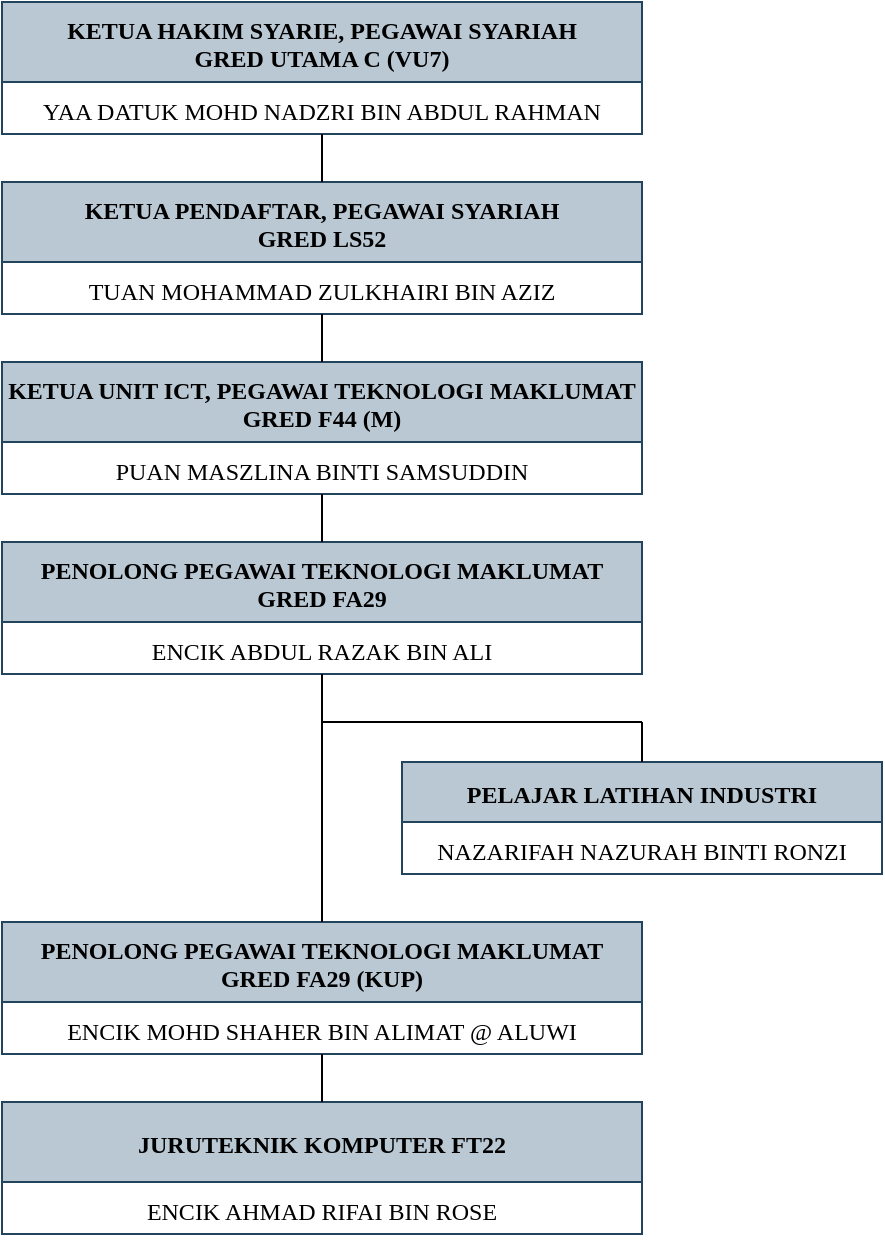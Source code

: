 <mxfile version="15.3.7" type="github">
  <diagram id="prtHgNgQTEPvFCAcTncT" name="Page-1">
    <mxGraphModel dx="868" dy="425" grid="1" gridSize="10" guides="1" tooltips="1" connect="1" arrows="1" fold="1" page="1" pageScale="1" pageWidth="827" pageHeight="1169" math="0" shadow="0">
      <root>
        <mxCell id="0" />
        <mxCell id="1" parent="0" />
        <mxCell id="SnzwPMzrApXxFTvkDAGG-2" value="KETUA PENDAFTAR, PEGAWAI SYARIAH&#xa;GRED LS52" style="swimlane;fontStyle=1;childLayout=stackLayout;horizontal=1;startSize=40;horizontalStack=0;resizeParent=1;resizeParentMax=0;resizeLast=0;collapsible=1;marginBottom=0;fontFamily=Times New Roman;verticalAlign=middle;spacingTop=1;fillColor=#bac8d3;strokeColor=#23445d;" vertex="1" parent="1">
          <mxGeometry x="240" y="130" width="320" height="66" as="geometry" />
        </mxCell>
        <mxCell id="SnzwPMzrApXxFTvkDAGG-3" value="TUAN MOHAMMAD ZULKHAIRI BIN AZIZ" style="text;align=center;verticalAlign=top;spacingLeft=4;spacingRight=4;overflow=hidden;rotatable=0;points=[[0,0.5],[1,0.5]];portConstraint=eastwest;fontFamily=Times New Roman;spacingTop=1;" vertex="1" parent="SnzwPMzrApXxFTvkDAGG-2">
          <mxGeometry y="40" width="320" height="26" as="geometry" />
        </mxCell>
        <mxCell id="SnzwPMzrApXxFTvkDAGG-11" value="JURUTEKNIK KOMPUTER FT22" style="swimlane;fontStyle=1;childLayout=stackLayout;horizontal=1;startSize=40;horizontalStack=0;resizeParent=1;resizeParentMax=0;resizeLast=0;collapsible=1;marginBottom=0;fontFamily=Times New Roman;verticalAlign=middle;spacingTop=1;fillColor=#bac8d3;strokeColor=#23445d;" vertex="1" parent="1">
          <mxGeometry x="240" y="590" width="320" height="66" as="geometry" />
        </mxCell>
        <mxCell id="SnzwPMzrApXxFTvkDAGG-12" value="ENCIK AHMAD RIFAI BIN ROSE" style="text;align=center;verticalAlign=top;spacingLeft=4;spacingRight=4;overflow=hidden;rotatable=0;points=[[0,0.5],[1,0.5]];portConstraint=eastwest;fontFamily=Times New Roman;spacingTop=1;" vertex="1" parent="SnzwPMzrApXxFTvkDAGG-11">
          <mxGeometry y="40" width="320" height="26" as="geometry" />
        </mxCell>
        <mxCell id="SnzwPMzrApXxFTvkDAGG-13" value="PELAJAR LATIHAN INDUSTRI" style="swimlane;fontStyle=1;childLayout=stackLayout;horizontal=1;startSize=30;horizontalStack=0;resizeParent=1;resizeParentMax=0;resizeLast=0;collapsible=1;marginBottom=0;fontFamily=Times New Roman;verticalAlign=middle;spacingTop=1;fillColor=#bac8d3;strokeColor=#23445d;" vertex="1" parent="1">
          <mxGeometry x="440" y="420" width="240" height="56" as="geometry" />
        </mxCell>
        <mxCell id="SnzwPMzrApXxFTvkDAGG-14" value="NAZARIFAH NAZURAH BINTI RONZI" style="text;align=center;verticalAlign=top;spacingLeft=4;spacingRight=4;overflow=hidden;rotatable=0;points=[[0,0.5],[1,0.5]];portConstraint=eastwest;fontFamily=Times New Roman;spacingTop=1;" vertex="1" parent="SnzwPMzrApXxFTvkDAGG-13">
          <mxGeometry y="30" width="240" height="26" as="geometry" />
        </mxCell>
        <mxCell id="SnzwPMzrApXxFTvkDAGG-15" value="KETUA HAKIM SYARIE, PEGAWAI SYARIAH&#xa;GRED UTAMA C (VU7)" style="swimlane;fontStyle=1;childLayout=stackLayout;horizontal=1;startSize=40;horizontalStack=0;resizeParent=1;resizeParentMax=0;resizeLast=0;collapsible=1;marginBottom=0;fontFamily=Times New Roman;verticalAlign=middle;spacingTop=1;labelBackgroundColor=none;fillColor=#bac8d3;strokeColor=#23445d;" vertex="1" parent="1">
          <mxGeometry x="240" y="40" width="320" height="66" as="geometry" />
        </mxCell>
        <mxCell id="SnzwPMzrApXxFTvkDAGG-16" value="YAA DATUK MOHD NADZRI BIN ABDUL RAHMAN" style="text;align=center;verticalAlign=top;spacingLeft=4;spacingRight=4;overflow=hidden;rotatable=0;points=[[0,0.5],[1,0.5]];portConstraint=eastwest;fontFamily=Times New Roman;spacingTop=1;" vertex="1" parent="SnzwPMzrApXxFTvkDAGG-15">
          <mxGeometry y="40" width="320" height="26" as="geometry" />
        </mxCell>
        <mxCell id="SnzwPMzrApXxFTvkDAGG-17" value="PENOLONG PEGAWAI TEKNOLOGI MAKLUMAT&#xa;GRED FA29 (KUP)" style="swimlane;fontStyle=1;childLayout=stackLayout;horizontal=1;startSize=40;horizontalStack=0;resizeParent=1;resizeParentMax=0;resizeLast=0;collapsible=1;marginBottom=0;fontFamily=Times New Roman;verticalAlign=middle;spacingTop=1;fillColor=#bac8d3;strokeColor=#23445d;" vertex="1" parent="1">
          <mxGeometry x="240" y="500" width="320" height="66" as="geometry" />
        </mxCell>
        <mxCell id="SnzwPMzrApXxFTvkDAGG-18" value="ENCIK MOHD SHAHER BIN ALIMAT @ ALUWI" style="text;align=center;verticalAlign=top;spacingLeft=4;spacingRight=4;overflow=hidden;rotatable=0;points=[[0,0.5],[1,0.5]];portConstraint=eastwest;fontFamily=Times New Roman;spacingTop=1;" vertex="1" parent="SnzwPMzrApXxFTvkDAGG-17">
          <mxGeometry y="40" width="320" height="26" as="geometry" />
        </mxCell>
        <mxCell id="SnzwPMzrApXxFTvkDAGG-19" value="KETUA UNIT ICT, PEGAWAI TEKNOLOGI MAKLUMAT&#xa;GRED F44 (M)" style="swimlane;fontStyle=1;childLayout=stackLayout;horizontal=1;startSize=40;horizontalStack=0;resizeParent=1;resizeParentMax=0;resizeLast=0;collapsible=1;marginBottom=0;fontFamily=Times New Roman;verticalAlign=middle;spacingTop=1;fillColor=#bac8d3;strokeColor=#23445d;" vertex="1" parent="1">
          <mxGeometry x="240" y="220" width="320" height="66" as="geometry" />
        </mxCell>
        <mxCell id="SnzwPMzrApXxFTvkDAGG-20" value="PUAN MASZLINA BINTI SAMSUDDIN" style="text;align=center;verticalAlign=top;spacingLeft=4;spacingRight=4;overflow=hidden;rotatable=0;points=[[0,0.5],[1,0.5]];portConstraint=eastwest;fontFamily=Times New Roman;spacingTop=1;" vertex="1" parent="SnzwPMzrApXxFTvkDAGG-19">
          <mxGeometry y="40" width="320" height="26" as="geometry" />
        </mxCell>
        <mxCell id="SnzwPMzrApXxFTvkDAGG-21" value="PENOLONG PEGAWAI TEKNOLOGI MAKLUMAT&#xa;GRED FA29" style="swimlane;fontStyle=1;childLayout=stackLayout;horizontal=1;startSize=40;horizontalStack=0;resizeParent=1;resizeParentMax=0;resizeLast=0;collapsible=1;marginBottom=0;fontFamily=Times New Roman;verticalAlign=middle;spacingTop=1;fillColor=#bac8d3;strokeColor=#23445d;" vertex="1" parent="1">
          <mxGeometry x="240" y="310" width="320" height="66" as="geometry" />
        </mxCell>
        <mxCell id="SnzwPMzrApXxFTvkDAGG-22" value="ENCIK ABDUL RAZAK BIN ALI" style="text;align=center;verticalAlign=top;spacingLeft=4;spacingRight=4;overflow=hidden;rotatable=0;points=[[0,0.5],[1,0.5]];portConstraint=eastwest;fontFamily=Times New Roman;spacingTop=1;" vertex="1" parent="SnzwPMzrApXxFTvkDAGG-21">
          <mxGeometry y="40" width="320" height="26" as="geometry" />
        </mxCell>
        <mxCell id="SnzwPMzrApXxFTvkDAGG-23" value="" style="endArrow=none;html=1;fontFamily=Times New Roman;exitX=0.5;exitY=0;exitDx=0;exitDy=0;" edge="1" parent="1" source="SnzwPMzrApXxFTvkDAGG-2" target="SnzwPMzrApXxFTvkDAGG-16">
          <mxGeometry width="50" height="50" relative="1" as="geometry">
            <mxPoint x="380" y="160" as="sourcePoint" />
            <mxPoint x="400" y="110" as="targetPoint" />
          </mxGeometry>
        </mxCell>
        <mxCell id="SnzwPMzrApXxFTvkDAGG-24" value="" style="endArrow=none;html=1;fontFamily=Times New Roman;" edge="1" parent="1" source="SnzwPMzrApXxFTvkDAGG-19" target="SnzwPMzrApXxFTvkDAGG-3">
          <mxGeometry width="50" height="50" relative="1" as="geometry">
            <mxPoint x="399.5" y="240" as="sourcePoint" />
            <mxPoint x="399.5" y="206" as="targetPoint" />
          </mxGeometry>
        </mxCell>
        <mxCell id="SnzwPMzrApXxFTvkDAGG-25" value="" style="endArrow=none;html=1;fontFamily=Times New Roman;exitX=0.5;exitY=0;exitDx=0;exitDy=0;" edge="1" parent="1" source="SnzwPMzrApXxFTvkDAGG-21" target="SnzwPMzrApXxFTvkDAGG-20">
          <mxGeometry width="50" height="50" relative="1" as="geometry">
            <mxPoint x="399.5" y="340" as="sourcePoint" />
            <mxPoint x="399.5" y="306" as="targetPoint" />
          </mxGeometry>
        </mxCell>
        <mxCell id="SnzwPMzrApXxFTvkDAGG-26" value="" style="endArrow=none;html=1;fontFamily=Times New Roman;exitX=0.5;exitY=0;exitDx=0;exitDy=0;" edge="1" parent="1" source="SnzwPMzrApXxFTvkDAGG-11" target="SnzwPMzrApXxFTvkDAGG-18">
          <mxGeometry width="50" height="50" relative="1" as="geometry">
            <mxPoint x="399.5" y="640" as="sourcePoint" />
            <mxPoint x="399.5" y="606" as="targetPoint" />
          </mxGeometry>
        </mxCell>
        <mxCell id="SnzwPMzrApXxFTvkDAGG-28" value="" style="endArrow=none;html=1;fontFamily=Times New Roman;exitX=0.5;exitY=0;exitDx=0;exitDy=0;" edge="1" parent="1" source="SnzwPMzrApXxFTvkDAGG-17" target="SnzwPMzrApXxFTvkDAGG-22">
          <mxGeometry width="50" height="50" relative="1" as="geometry">
            <mxPoint x="399.5" y="490" as="sourcePoint" />
            <mxPoint x="399.5" y="456" as="targetPoint" />
          </mxGeometry>
        </mxCell>
        <mxCell id="SnzwPMzrApXxFTvkDAGG-29" value="" style="endArrow=none;html=1;fontFamily=Times New Roman;" edge="1" parent="1">
          <mxGeometry width="50" height="50" relative="1" as="geometry">
            <mxPoint x="400" y="400" as="sourcePoint" />
            <mxPoint x="560" y="400" as="targetPoint" />
          </mxGeometry>
        </mxCell>
        <mxCell id="SnzwPMzrApXxFTvkDAGG-30" value="" style="endArrow=none;html=1;fontFamily=Times New Roman;exitX=0.5;exitY=0;exitDx=0;exitDy=0;" edge="1" parent="1" source="SnzwPMzrApXxFTvkDAGG-13">
          <mxGeometry width="50" height="50" relative="1" as="geometry">
            <mxPoint x="540" y="440" as="sourcePoint" />
            <mxPoint x="560" y="400" as="targetPoint" />
          </mxGeometry>
        </mxCell>
      </root>
    </mxGraphModel>
  </diagram>
</mxfile>
